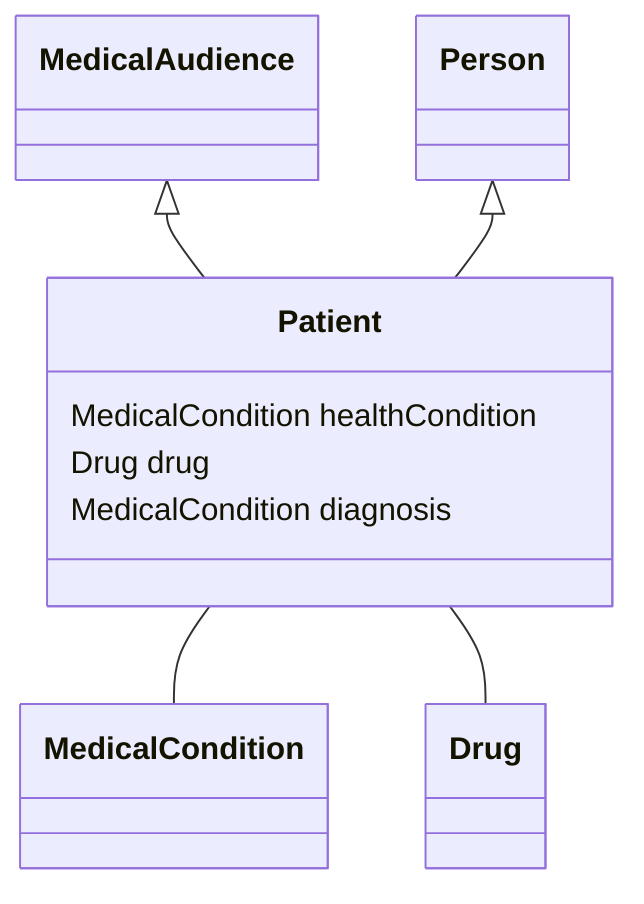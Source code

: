 classDiagram
  Patient -- MedicalCondition
Patient -- Drug


MedicalAudience <|-- Patient
Person <|-- Patient
class Patient {

  MedicalCondition healthCondition
  Drug drug
  MedicalCondition diagnosis

}